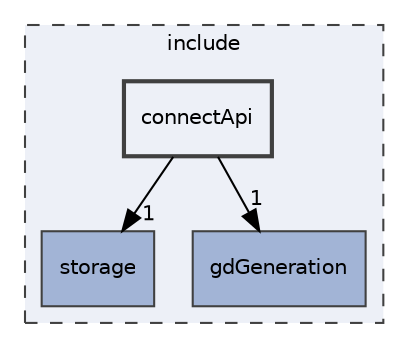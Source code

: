 digraph "include/connectApi"
{
 // LATEX_PDF_SIZE
  edge [fontname="Helvetica",fontsize="10",labelfontname="Helvetica",labelfontsize="10"];
  node [fontname="Helvetica",fontsize="10",shape=record];
  compound=true
  subgraph clusterdir_d44c64559bbebec7f509842c48db8b23 {
    graph [ bgcolor="#edf0f7", pencolor="grey25", style="filled,dashed,", label="include", fontname="Helvetica", fontsize="10", URL="dir_d44c64559bbebec7f509842c48db8b23.html"]
  dir_5c878092e0fc84e9ec68d194cabc16d2 [shape=box, label="storage", style="filled,", fillcolor="#a2b4d6", color="grey25", URL="dir_5c878092e0fc84e9ec68d194cabc16d2.html"];
  dir_e855dbd974b4eb35dadd9675fa3108cc [shape=box, label="gdGeneration", style="filled,", fillcolor="#a2b4d6", color="grey25", URL="dir_e855dbd974b4eb35dadd9675fa3108cc.html"];
  dir_72a25c311f8312b3f1a0b8ee9f26f2a3 [shape=box, label="connectApi", style="filled,bold,", fillcolor="#edf0f7", color="grey25", URL="dir_72a25c311f8312b3f1a0b8ee9f26f2a3.html"];
  }
  dir_72a25c311f8312b3f1a0b8ee9f26f2a3->dir_5c878092e0fc84e9ec68d194cabc16d2 [headlabel="1", labeldistance=1.5 headhref="dir_000000_000010.html"];
  dir_72a25c311f8312b3f1a0b8ee9f26f2a3->dir_e855dbd974b4eb35dadd9675fa3108cc [headlabel="1", labeldistance=1.5 headhref="dir_000000_000004.html"];
}
